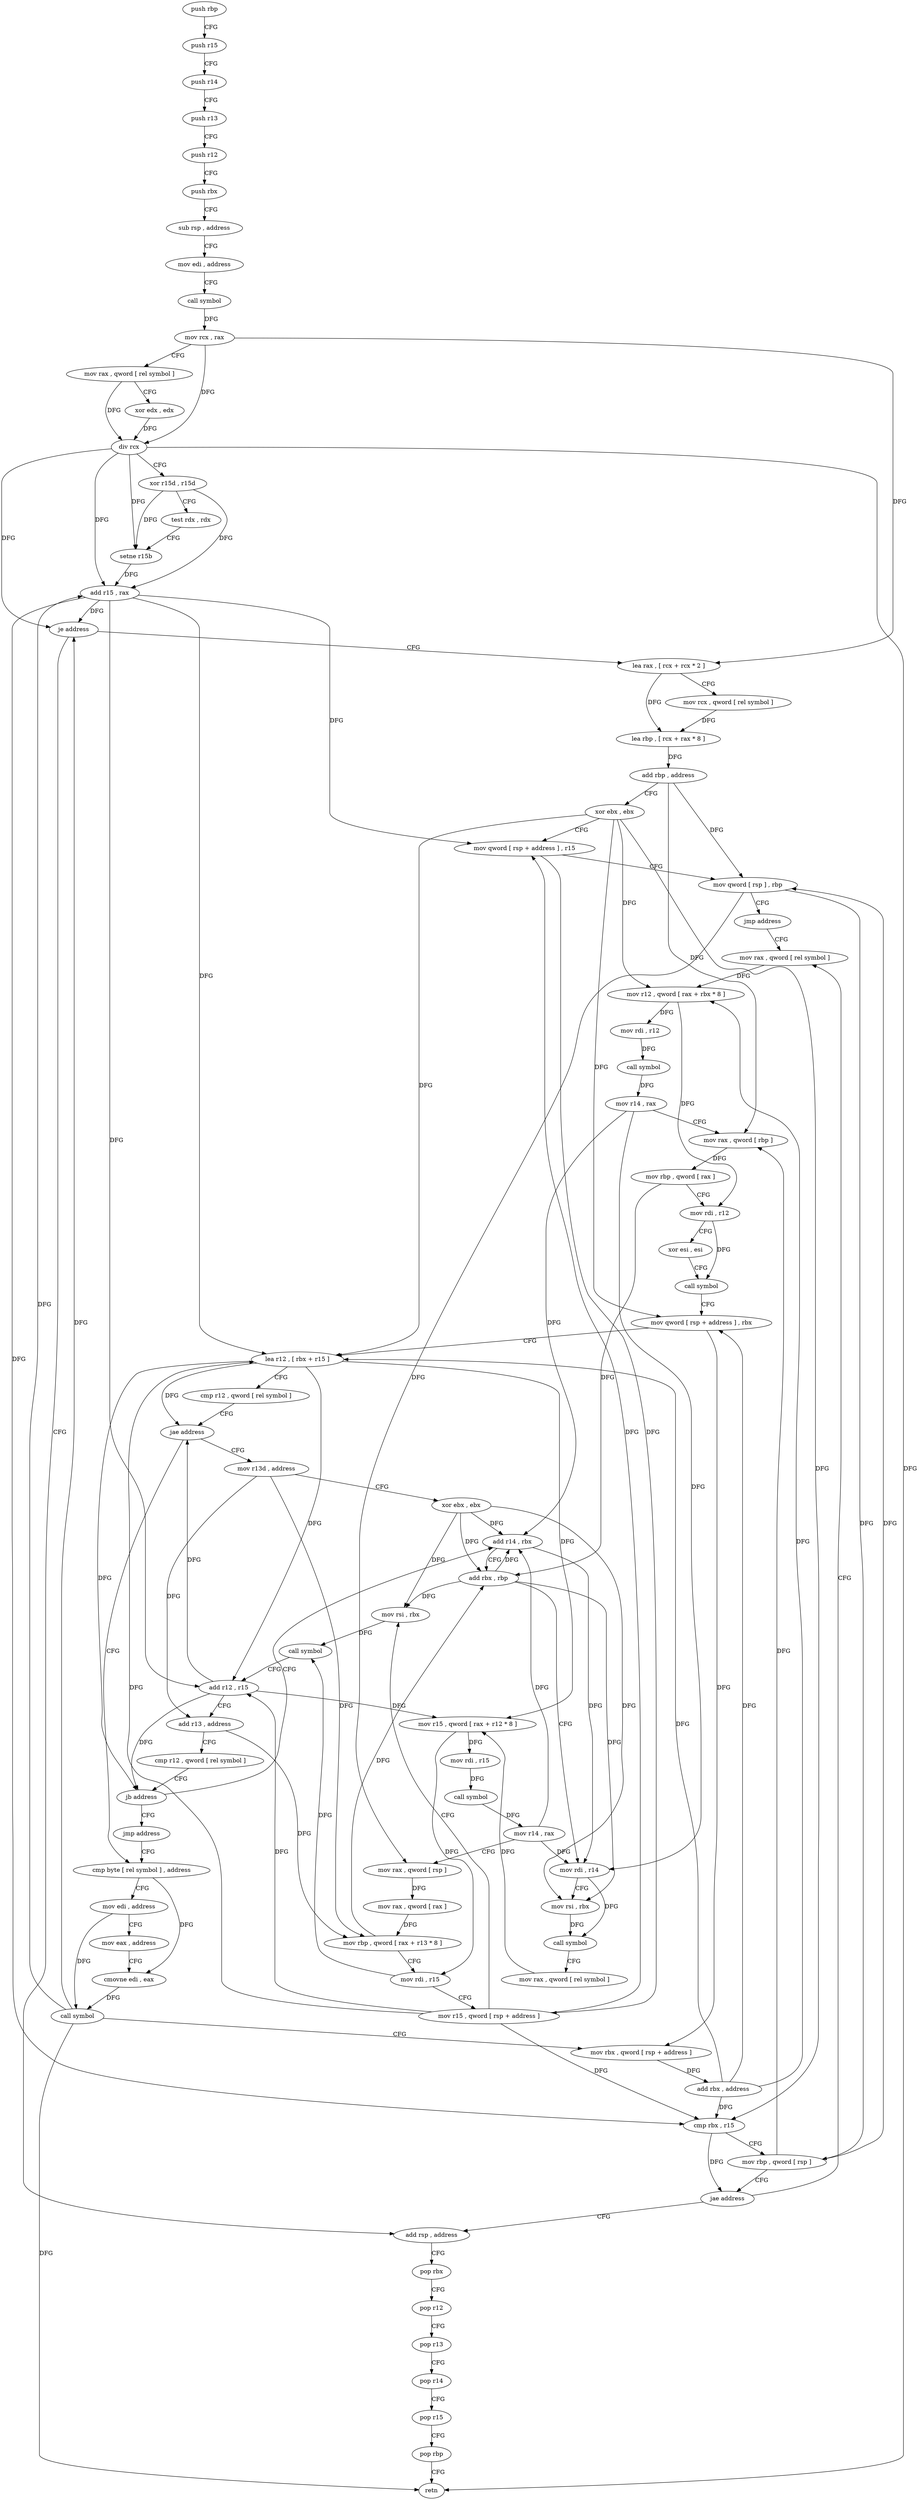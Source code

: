 digraph "func" {
"4227392" [label = "push rbp" ]
"4227393" [label = "push r15" ]
"4227395" [label = "push r14" ]
"4227397" [label = "push r13" ]
"4227399" [label = "push r12" ]
"4227401" [label = "push rbx" ]
"4227402" [label = "sub rsp , address" ]
"4227406" [label = "mov edi , address" ]
"4227411" [label = "call symbol" ]
"4227416" [label = "mov rcx , rax" ]
"4227419" [label = "mov rax , qword [ rel symbol ]" ]
"4227426" [label = "xor edx , edx" ]
"4227428" [label = "div rcx" ]
"4227431" [label = "xor r15d , r15d" ]
"4227434" [label = "test rdx , rdx" ]
"4227437" [label = "setne r15b" ]
"4227441" [label = "add r15 , rax" ]
"4227444" [label = "je address" ]
"4227687" [label = "add rsp , address" ]
"4227450" [label = "lea rax , [ rcx + rcx * 2 ]" ]
"4227691" [label = "pop rbx" ]
"4227692" [label = "pop r12" ]
"4227694" [label = "pop r13" ]
"4227696" [label = "pop r14" ]
"4227698" [label = "pop r15" ]
"4227700" [label = "pop rbp" ]
"4227701" [label = "retn" ]
"4227454" [label = "mov rcx , qword [ rel symbol ]" ]
"4227461" [label = "lea rbp , [ rcx + rax * 8 ]" ]
"4227465" [label = "add rbp , address" ]
"4227469" [label = "xor ebx , ebx" ]
"4227471" [label = "mov qword [ rsp + address ] , r15" ]
"4227476" [label = "mov qword [ rsp ] , rbp" ]
"4227480" [label = "jmp address" ]
"4227535" [label = "mov rax , qword [ rel symbol ]" ]
"4227542" [label = "mov r12 , qword [ rax + rbx * 8 ]" ]
"4227546" [label = "mov rdi , r12" ]
"4227549" [label = "call symbol" ]
"4227554" [label = "mov r14 , rax" ]
"4227557" [label = "mov rax , qword [ rbp ]" ]
"4227561" [label = "mov rbp , qword [ rax ]" ]
"4227564" [label = "mov rdi , r12" ]
"4227567" [label = "xor esi , esi" ]
"4227569" [label = "call symbol" ]
"4227574" [label = "mov qword [ rsp + address ] , rbx" ]
"4227579" [label = "lea r12 , [ rbx + r15 ]" ]
"4227583" [label = "cmp r12 , qword [ rel symbol ]" ]
"4227590" [label = "jae address" ]
"4227488" [label = "cmp byte [ rel symbol ] , address" ]
"4227592" [label = "mov r13d , address" ]
"4227495" [label = "mov edi , address" ]
"4227500" [label = "mov eax , address" ]
"4227505" [label = "cmovne edi , eax" ]
"4227508" [label = "call symbol" ]
"4227513" [label = "mov rbx , qword [ rsp + address ]" ]
"4227518" [label = "add rbx , address" ]
"4227522" [label = "cmp rbx , r15" ]
"4227525" [label = "mov rbp , qword [ rsp ]" ]
"4227529" [label = "jae address" ]
"4227598" [label = "xor ebx , ebx" ]
"4227600" [label = "add r14 , rbx" ]
"4227603" [label = "add rbx , rbp" ]
"4227606" [label = "mov rdi , r14" ]
"4227609" [label = "mov rsi , rbx" ]
"4227612" [label = "call symbol" ]
"4227617" [label = "mov rax , qword [ rel symbol ]" ]
"4227624" [label = "mov r15 , qword [ rax + r12 * 8 ]" ]
"4227628" [label = "mov rdi , r15" ]
"4227631" [label = "call symbol" ]
"4227636" [label = "mov r14 , rax" ]
"4227639" [label = "mov rax , qword [ rsp ]" ]
"4227643" [label = "mov rax , qword [ rax ]" ]
"4227646" [label = "mov rbp , qword [ rax + r13 * 8 ]" ]
"4227650" [label = "mov rdi , r15" ]
"4227653" [label = "mov r15 , qword [ rsp + address ]" ]
"4227658" [label = "mov rsi , rbx" ]
"4227661" [label = "call symbol" ]
"4227666" [label = "add r12 , r15" ]
"4227669" [label = "add r13 , address" ]
"4227673" [label = "cmp r12 , qword [ rel symbol ]" ]
"4227680" [label = "jb address" ]
"4227682" [label = "jmp address" ]
"4227392" -> "4227393" [ label = "CFG" ]
"4227393" -> "4227395" [ label = "CFG" ]
"4227395" -> "4227397" [ label = "CFG" ]
"4227397" -> "4227399" [ label = "CFG" ]
"4227399" -> "4227401" [ label = "CFG" ]
"4227401" -> "4227402" [ label = "CFG" ]
"4227402" -> "4227406" [ label = "CFG" ]
"4227406" -> "4227411" [ label = "CFG" ]
"4227411" -> "4227416" [ label = "DFG" ]
"4227416" -> "4227419" [ label = "CFG" ]
"4227416" -> "4227428" [ label = "DFG" ]
"4227416" -> "4227450" [ label = "DFG" ]
"4227419" -> "4227426" [ label = "CFG" ]
"4227419" -> "4227428" [ label = "DFG" ]
"4227426" -> "4227428" [ label = "DFG" ]
"4227428" -> "4227431" [ label = "CFG" ]
"4227428" -> "4227441" [ label = "DFG" ]
"4227428" -> "4227444" [ label = "DFG" ]
"4227428" -> "4227701" [ label = "DFG" ]
"4227428" -> "4227437" [ label = "DFG" ]
"4227431" -> "4227434" [ label = "CFG" ]
"4227431" -> "4227437" [ label = "DFG" ]
"4227431" -> "4227441" [ label = "DFG" ]
"4227434" -> "4227437" [ label = "CFG" ]
"4227437" -> "4227441" [ label = "DFG" ]
"4227441" -> "4227444" [ label = "DFG" ]
"4227441" -> "4227471" [ label = "DFG" ]
"4227441" -> "4227579" [ label = "DFG" ]
"4227441" -> "4227522" [ label = "DFG" ]
"4227441" -> "4227666" [ label = "DFG" ]
"4227444" -> "4227687" [ label = "CFG" ]
"4227444" -> "4227450" [ label = "CFG" ]
"4227687" -> "4227691" [ label = "CFG" ]
"4227450" -> "4227454" [ label = "CFG" ]
"4227450" -> "4227461" [ label = "DFG" ]
"4227691" -> "4227692" [ label = "CFG" ]
"4227692" -> "4227694" [ label = "CFG" ]
"4227694" -> "4227696" [ label = "CFG" ]
"4227696" -> "4227698" [ label = "CFG" ]
"4227698" -> "4227700" [ label = "CFG" ]
"4227700" -> "4227701" [ label = "CFG" ]
"4227454" -> "4227461" [ label = "DFG" ]
"4227461" -> "4227465" [ label = "DFG" ]
"4227465" -> "4227469" [ label = "CFG" ]
"4227465" -> "4227476" [ label = "DFG" ]
"4227465" -> "4227557" [ label = "DFG" ]
"4227469" -> "4227471" [ label = "CFG" ]
"4227469" -> "4227542" [ label = "DFG" ]
"4227469" -> "4227574" [ label = "DFG" ]
"4227469" -> "4227579" [ label = "DFG" ]
"4227469" -> "4227522" [ label = "DFG" ]
"4227471" -> "4227476" [ label = "CFG" ]
"4227471" -> "4227653" [ label = "DFG" ]
"4227476" -> "4227480" [ label = "CFG" ]
"4227476" -> "4227525" [ label = "DFG" ]
"4227476" -> "4227639" [ label = "DFG" ]
"4227480" -> "4227535" [ label = "CFG" ]
"4227535" -> "4227542" [ label = "DFG" ]
"4227542" -> "4227546" [ label = "DFG" ]
"4227542" -> "4227564" [ label = "DFG" ]
"4227546" -> "4227549" [ label = "DFG" ]
"4227549" -> "4227554" [ label = "DFG" ]
"4227554" -> "4227557" [ label = "CFG" ]
"4227554" -> "4227600" [ label = "DFG" ]
"4227554" -> "4227606" [ label = "DFG" ]
"4227557" -> "4227561" [ label = "DFG" ]
"4227561" -> "4227564" [ label = "CFG" ]
"4227561" -> "4227603" [ label = "DFG" ]
"4227564" -> "4227567" [ label = "CFG" ]
"4227564" -> "4227569" [ label = "DFG" ]
"4227567" -> "4227569" [ label = "CFG" ]
"4227569" -> "4227574" [ label = "CFG" ]
"4227574" -> "4227579" [ label = "CFG" ]
"4227574" -> "4227513" [ label = "DFG" ]
"4227579" -> "4227583" [ label = "CFG" ]
"4227579" -> "4227590" [ label = "DFG" ]
"4227579" -> "4227624" [ label = "DFG" ]
"4227579" -> "4227666" [ label = "DFG" ]
"4227579" -> "4227680" [ label = "DFG" ]
"4227583" -> "4227590" [ label = "CFG" ]
"4227590" -> "4227488" [ label = "CFG" ]
"4227590" -> "4227592" [ label = "CFG" ]
"4227488" -> "4227495" [ label = "CFG" ]
"4227488" -> "4227505" [ label = "DFG" ]
"4227592" -> "4227598" [ label = "CFG" ]
"4227592" -> "4227646" [ label = "DFG" ]
"4227592" -> "4227669" [ label = "DFG" ]
"4227495" -> "4227500" [ label = "CFG" ]
"4227495" -> "4227508" [ label = "DFG" ]
"4227500" -> "4227505" [ label = "CFG" ]
"4227505" -> "4227508" [ label = "DFG" ]
"4227508" -> "4227513" [ label = "CFG" ]
"4227508" -> "4227441" [ label = "DFG" ]
"4227508" -> "4227444" [ label = "DFG" ]
"4227508" -> "4227701" [ label = "DFG" ]
"4227513" -> "4227518" [ label = "DFG" ]
"4227518" -> "4227522" [ label = "DFG" ]
"4227518" -> "4227542" [ label = "DFG" ]
"4227518" -> "4227574" [ label = "DFG" ]
"4227518" -> "4227579" [ label = "DFG" ]
"4227522" -> "4227525" [ label = "CFG" ]
"4227522" -> "4227529" [ label = "DFG" ]
"4227525" -> "4227529" [ label = "CFG" ]
"4227525" -> "4227476" [ label = "DFG" ]
"4227525" -> "4227557" [ label = "DFG" ]
"4227529" -> "4227687" [ label = "CFG" ]
"4227529" -> "4227535" [ label = "CFG" ]
"4227598" -> "4227600" [ label = "DFG" ]
"4227598" -> "4227603" [ label = "DFG" ]
"4227598" -> "4227609" [ label = "DFG" ]
"4227598" -> "4227658" [ label = "DFG" ]
"4227600" -> "4227603" [ label = "CFG" ]
"4227600" -> "4227606" [ label = "DFG" ]
"4227603" -> "4227606" [ label = "CFG" ]
"4227603" -> "4227600" [ label = "DFG" ]
"4227603" -> "4227609" [ label = "DFG" ]
"4227603" -> "4227658" [ label = "DFG" ]
"4227606" -> "4227609" [ label = "CFG" ]
"4227606" -> "4227612" [ label = "DFG" ]
"4227609" -> "4227612" [ label = "DFG" ]
"4227612" -> "4227617" [ label = "CFG" ]
"4227617" -> "4227624" [ label = "DFG" ]
"4227624" -> "4227628" [ label = "DFG" ]
"4227624" -> "4227650" [ label = "DFG" ]
"4227628" -> "4227631" [ label = "DFG" ]
"4227631" -> "4227636" [ label = "DFG" ]
"4227636" -> "4227639" [ label = "CFG" ]
"4227636" -> "4227606" [ label = "DFG" ]
"4227636" -> "4227600" [ label = "DFG" ]
"4227639" -> "4227643" [ label = "DFG" ]
"4227643" -> "4227646" [ label = "DFG" ]
"4227646" -> "4227650" [ label = "CFG" ]
"4227646" -> "4227603" [ label = "DFG" ]
"4227650" -> "4227653" [ label = "CFG" ]
"4227650" -> "4227661" [ label = "DFG" ]
"4227653" -> "4227658" [ label = "CFG" ]
"4227653" -> "4227471" [ label = "DFG" ]
"4227653" -> "4227579" [ label = "DFG" ]
"4227653" -> "4227522" [ label = "DFG" ]
"4227653" -> "4227666" [ label = "DFG" ]
"4227658" -> "4227661" [ label = "DFG" ]
"4227661" -> "4227666" [ label = "CFG" ]
"4227666" -> "4227669" [ label = "CFG" ]
"4227666" -> "4227590" [ label = "DFG" ]
"4227666" -> "4227624" [ label = "DFG" ]
"4227666" -> "4227680" [ label = "DFG" ]
"4227669" -> "4227673" [ label = "CFG" ]
"4227669" -> "4227646" [ label = "DFG" ]
"4227673" -> "4227680" [ label = "CFG" ]
"4227680" -> "4227600" [ label = "CFG" ]
"4227680" -> "4227682" [ label = "CFG" ]
"4227682" -> "4227488" [ label = "CFG" ]
}
